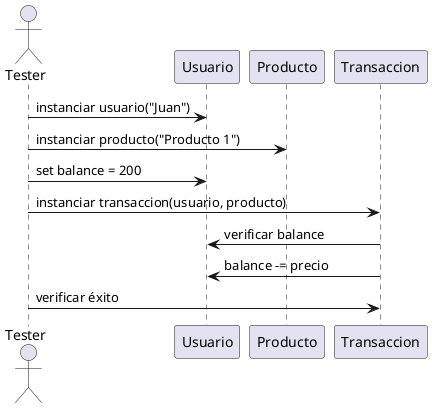 @startuml 
actor Tester as test
participant "Usuario" as usuario
participant "Producto" as producto
participant "Transaccion" as transaccion

test -> usuario : instanciar usuario("Juan")
test -> producto : instanciar producto("Producto 1")
test -> usuario : set balance = 200
test -> transaccion : instanciar transaccion(usuario, producto)
transaccion -> usuario : verificar balance
transaccion -> usuario : balance -= precio
test -> transaccion : verificar éxito
@enduml